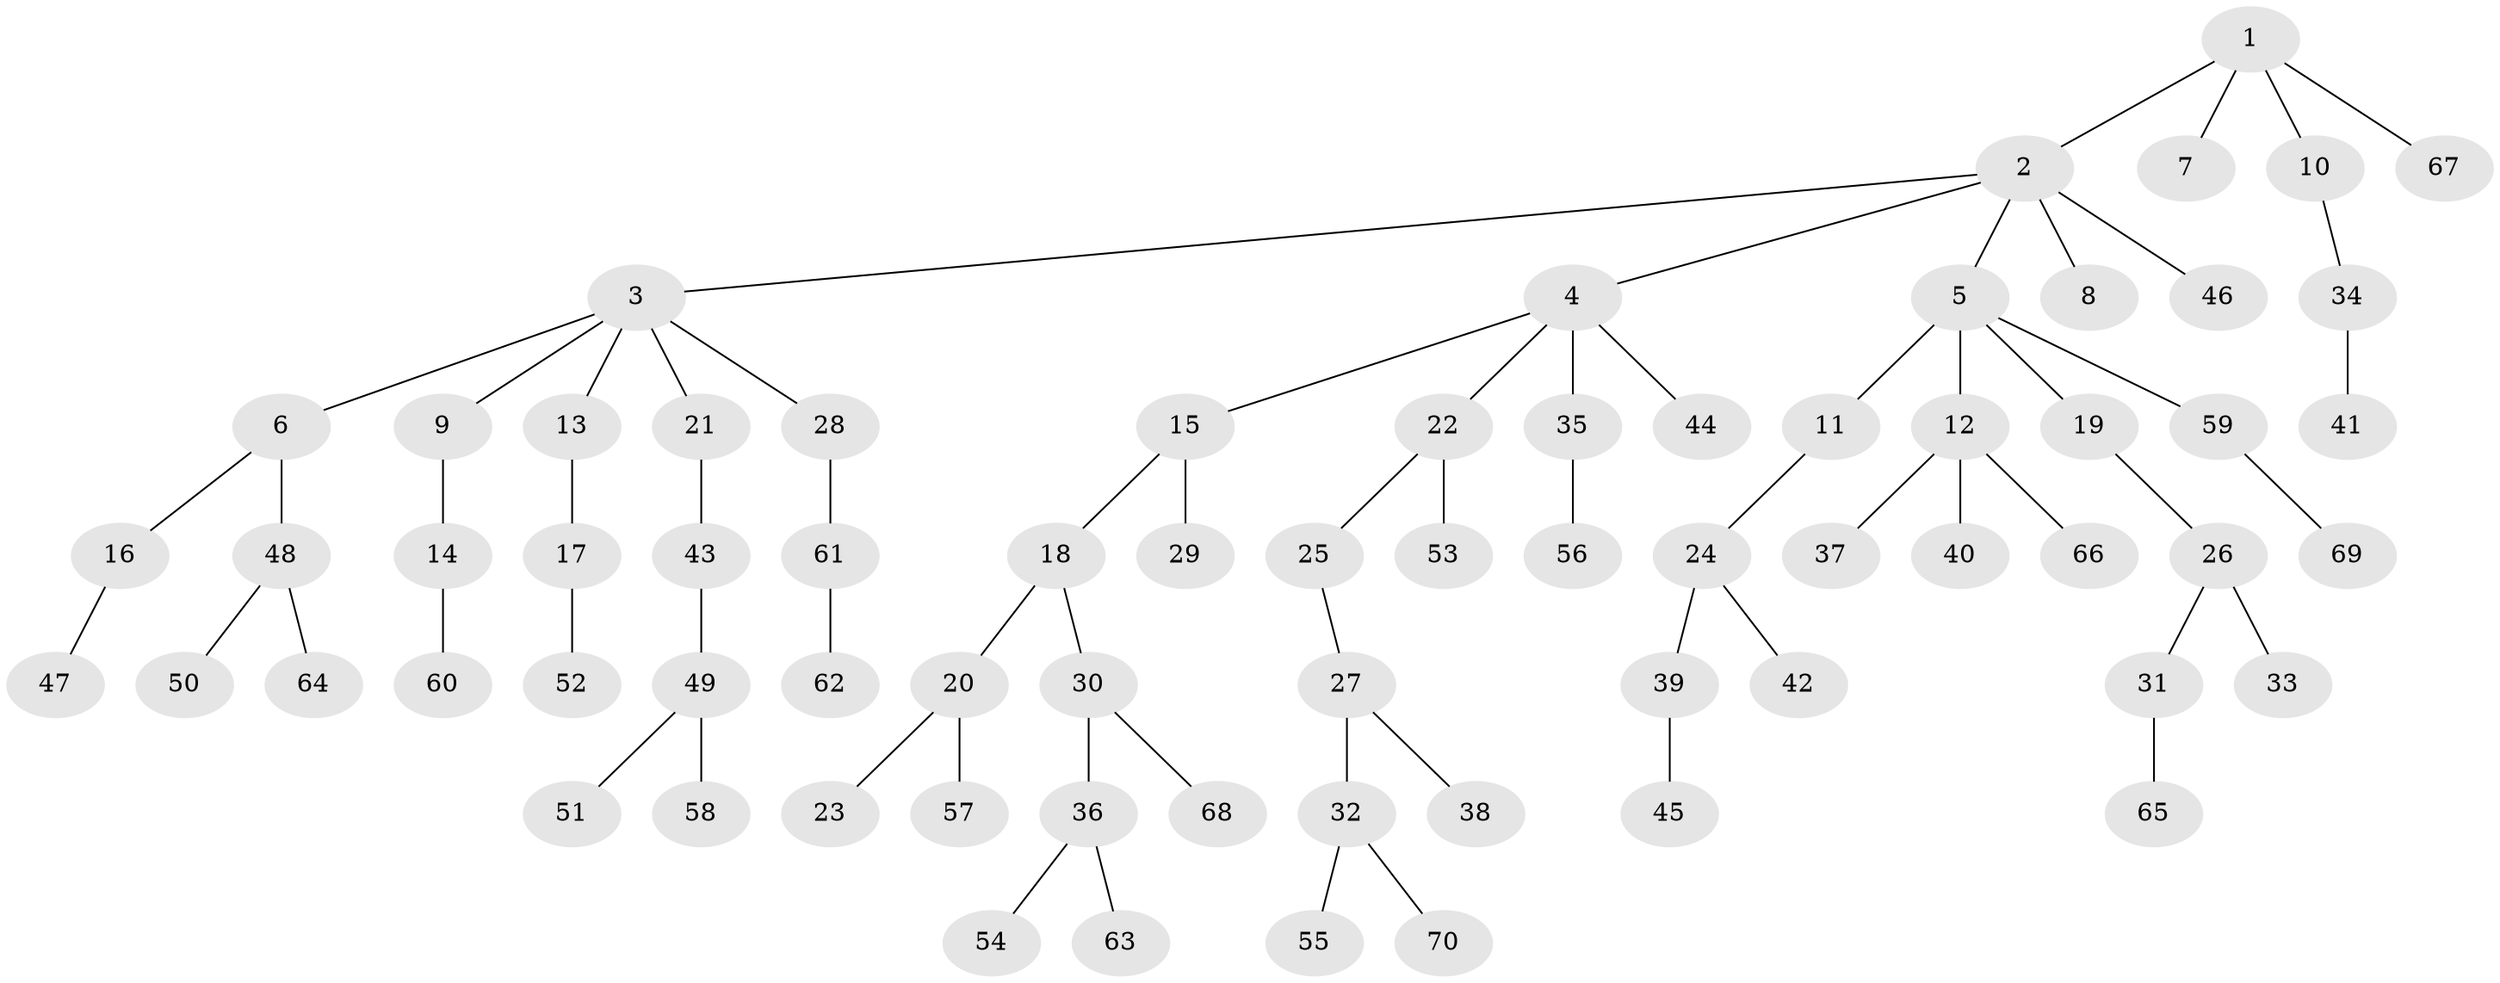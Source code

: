 // coarse degree distribution, {3: 0.10869565217391304, 5: 0.043478260869565216, 6: 0.043478260869565216, 1: 0.5, 2: 0.2826086956521739, 4: 0.021739130434782608}
// Generated by graph-tools (version 1.1) at 2025/52/02/27/25 19:52:13]
// undirected, 70 vertices, 69 edges
graph export_dot {
graph [start="1"]
  node [color=gray90,style=filled];
  1;
  2;
  3;
  4;
  5;
  6;
  7;
  8;
  9;
  10;
  11;
  12;
  13;
  14;
  15;
  16;
  17;
  18;
  19;
  20;
  21;
  22;
  23;
  24;
  25;
  26;
  27;
  28;
  29;
  30;
  31;
  32;
  33;
  34;
  35;
  36;
  37;
  38;
  39;
  40;
  41;
  42;
  43;
  44;
  45;
  46;
  47;
  48;
  49;
  50;
  51;
  52;
  53;
  54;
  55;
  56;
  57;
  58;
  59;
  60;
  61;
  62;
  63;
  64;
  65;
  66;
  67;
  68;
  69;
  70;
  1 -- 2;
  1 -- 7;
  1 -- 10;
  1 -- 67;
  2 -- 3;
  2 -- 4;
  2 -- 5;
  2 -- 8;
  2 -- 46;
  3 -- 6;
  3 -- 9;
  3 -- 13;
  3 -- 21;
  3 -- 28;
  4 -- 15;
  4 -- 22;
  4 -- 35;
  4 -- 44;
  5 -- 11;
  5 -- 12;
  5 -- 19;
  5 -- 59;
  6 -- 16;
  6 -- 48;
  9 -- 14;
  10 -- 34;
  11 -- 24;
  12 -- 37;
  12 -- 40;
  12 -- 66;
  13 -- 17;
  14 -- 60;
  15 -- 18;
  15 -- 29;
  16 -- 47;
  17 -- 52;
  18 -- 20;
  18 -- 30;
  19 -- 26;
  20 -- 23;
  20 -- 57;
  21 -- 43;
  22 -- 25;
  22 -- 53;
  24 -- 39;
  24 -- 42;
  25 -- 27;
  26 -- 31;
  26 -- 33;
  27 -- 32;
  27 -- 38;
  28 -- 61;
  30 -- 36;
  30 -- 68;
  31 -- 65;
  32 -- 55;
  32 -- 70;
  34 -- 41;
  35 -- 56;
  36 -- 54;
  36 -- 63;
  39 -- 45;
  43 -- 49;
  48 -- 50;
  48 -- 64;
  49 -- 51;
  49 -- 58;
  59 -- 69;
  61 -- 62;
}

